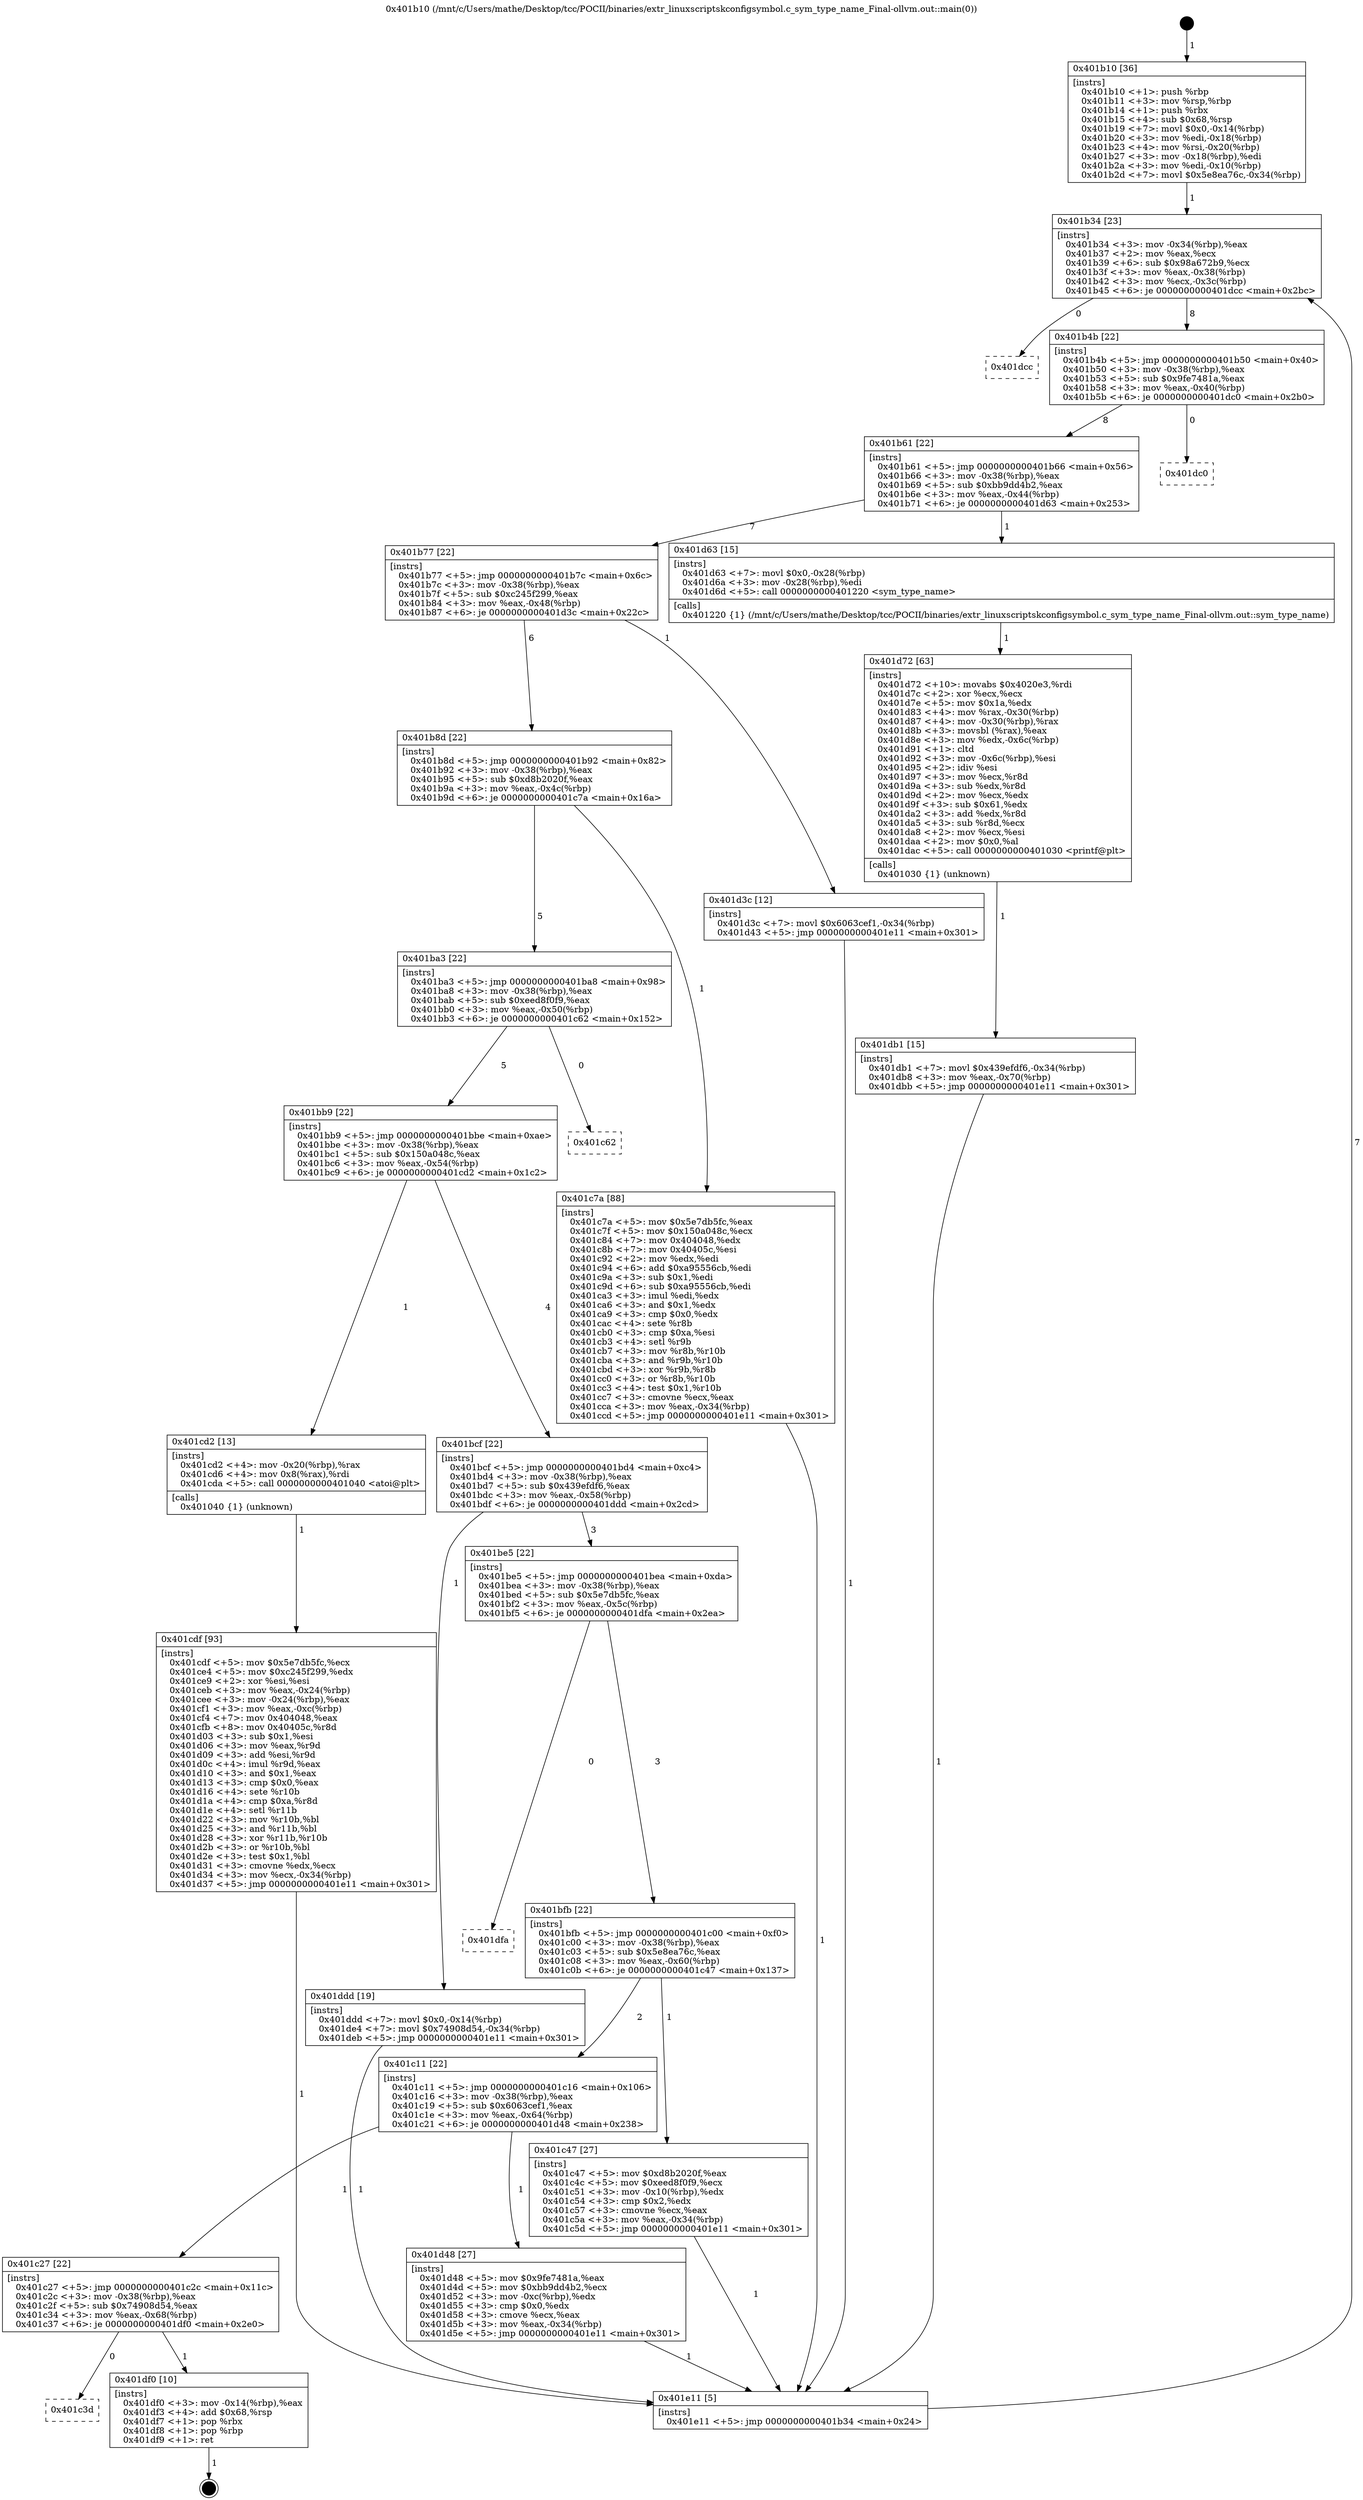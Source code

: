 digraph "0x401b10" {
  label = "0x401b10 (/mnt/c/Users/mathe/Desktop/tcc/POCII/binaries/extr_linuxscriptskconfigsymbol.c_sym_type_name_Final-ollvm.out::main(0))"
  labelloc = "t"
  node[shape=record]

  Entry [label="",width=0.3,height=0.3,shape=circle,fillcolor=black,style=filled]
  "0x401b34" [label="{
     0x401b34 [23]\l
     | [instrs]\l
     &nbsp;&nbsp;0x401b34 \<+3\>: mov -0x34(%rbp),%eax\l
     &nbsp;&nbsp;0x401b37 \<+2\>: mov %eax,%ecx\l
     &nbsp;&nbsp;0x401b39 \<+6\>: sub $0x98a672b9,%ecx\l
     &nbsp;&nbsp;0x401b3f \<+3\>: mov %eax,-0x38(%rbp)\l
     &nbsp;&nbsp;0x401b42 \<+3\>: mov %ecx,-0x3c(%rbp)\l
     &nbsp;&nbsp;0x401b45 \<+6\>: je 0000000000401dcc \<main+0x2bc\>\l
  }"]
  "0x401dcc" [label="{
     0x401dcc\l
  }", style=dashed]
  "0x401b4b" [label="{
     0x401b4b [22]\l
     | [instrs]\l
     &nbsp;&nbsp;0x401b4b \<+5\>: jmp 0000000000401b50 \<main+0x40\>\l
     &nbsp;&nbsp;0x401b50 \<+3\>: mov -0x38(%rbp),%eax\l
     &nbsp;&nbsp;0x401b53 \<+5\>: sub $0x9fe7481a,%eax\l
     &nbsp;&nbsp;0x401b58 \<+3\>: mov %eax,-0x40(%rbp)\l
     &nbsp;&nbsp;0x401b5b \<+6\>: je 0000000000401dc0 \<main+0x2b0\>\l
  }"]
  Exit [label="",width=0.3,height=0.3,shape=circle,fillcolor=black,style=filled,peripheries=2]
  "0x401dc0" [label="{
     0x401dc0\l
  }", style=dashed]
  "0x401b61" [label="{
     0x401b61 [22]\l
     | [instrs]\l
     &nbsp;&nbsp;0x401b61 \<+5\>: jmp 0000000000401b66 \<main+0x56\>\l
     &nbsp;&nbsp;0x401b66 \<+3\>: mov -0x38(%rbp),%eax\l
     &nbsp;&nbsp;0x401b69 \<+5\>: sub $0xbb9dd4b2,%eax\l
     &nbsp;&nbsp;0x401b6e \<+3\>: mov %eax,-0x44(%rbp)\l
     &nbsp;&nbsp;0x401b71 \<+6\>: je 0000000000401d63 \<main+0x253\>\l
  }"]
  "0x401c3d" [label="{
     0x401c3d\l
  }", style=dashed]
  "0x401d63" [label="{
     0x401d63 [15]\l
     | [instrs]\l
     &nbsp;&nbsp;0x401d63 \<+7\>: movl $0x0,-0x28(%rbp)\l
     &nbsp;&nbsp;0x401d6a \<+3\>: mov -0x28(%rbp),%edi\l
     &nbsp;&nbsp;0x401d6d \<+5\>: call 0000000000401220 \<sym_type_name\>\l
     | [calls]\l
     &nbsp;&nbsp;0x401220 \{1\} (/mnt/c/Users/mathe/Desktop/tcc/POCII/binaries/extr_linuxscriptskconfigsymbol.c_sym_type_name_Final-ollvm.out::sym_type_name)\l
  }"]
  "0x401b77" [label="{
     0x401b77 [22]\l
     | [instrs]\l
     &nbsp;&nbsp;0x401b77 \<+5\>: jmp 0000000000401b7c \<main+0x6c\>\l
     &nbsp;&nbsp;0x401b7c \<+3\>: mov -0x38(%rbp),%eax\l
     &nbsp;&nbsp;0x401b7f \<+5\>: sub $0xc245f299,%eax\l
     &nbsp;&nbsp;0x401b84 \<+3\>: mov %eax,-0x48(%rbp)\l
     &nbsp;&nbsp;0x401b87 \<+6\>: je 0000000000401d3c \<main+0x22c\>\l
  }"]
  "0x401df0" [label="{
     0x401df0 [10]\l
     | [instrs]\l
     &nbsp;&nbsp;0x401df0 \<+3\>: mov -0x14(%rbp),%eax\l
     &nbsp;&nbsp;0x401df3 \<+4\>: add $0x68,%rsp\l
     &nbsp;&nbsp;0x401df7 \<+1\>: pop %rbx\l
     &nbsp;&nbsp;0x401df8 \<+1\>: pop %rbp\l
     &nbsp;&nbsp;0x401df9 \<+1\>: ret\l
  }"]
  "0x401d3c" [label="{
     0x401d3c [12]\l
     | [instrs]\l
     &nbsp;&nbsp;0x401d3c \<+7\>: movl $0x6063cef1,-0x34(%rbp)\l
     &nbsp;&nbsp;0x401d43 \<+5\>: jmp 0000000000401e11 \<main+0x301\>\l
  }"]
  "0x401b8d" [label="{
     0x401b8d [22]\l
     | [instrs]\l
     &nbsp;&nbsp;0x401b8d \<+5\>: jmp 0000000000401b92 \<main+0x82\>\l
     &nbsp;&nbsp;0x401b92 \<+3\>: mov -0x38(%rbp),%eax\l
     &nbsp;&nbsp;0x401b95 \<+5\>: sub $0xd8b2020f,%eax\l
     &nbsp;&nbsp;0x401b9a \<+3\>: mov %eax,-0x4c(%rbp)\l
     &nbsp;&nbsp;0x401b9d \<+6\>: je 0000000000401c7a \<main+0x16a\>\l
  }"]
  "0x401db1" [label="{
     0x401db1 [15]\l
     | [instrs]\l
     &nbsp;&nbsp;0x401db1 \<+7\>: movl $0x439efdf6,-0x34(%rbp)\l
     &nbsp;&nbsp;0x401db8 \<+3\>: mov %eax,-0x70(%rbp)\l
     &nbsp;&nbsp;0x401dbb \<+5\>: jmp 0000000000401e11 \<main+0x301\>\l
  }"]
  "0x401c7a" [label="{
     0x401c7a [88]\l
     | [instrs]\l
     &nbsp;&nbsp;0x401c7a \<+5\>: mov $0x5e7db5fc,%eax\l
     &nbsp;&nbsp;0x401c7f \<+5\>: mov $0x150a048c,%ecx\l
     &nbsp;&nbsp;0x401c84 \<+7\>: mov 0x404048,%edx\l
     &nbsp;&nbsp;0x401c8b \<+7\>: mov 0x40405c,%esi\l
     &nbsp;&nbsp;0x401c92 \<+2\>: mov %edx,%edi\l
     &nbsp;&nbsp;0x401c94 \<+6\>: add $0xa95556cb,%edi\l
     &nbsp;&nbsp;0x401c9a \<+3\>: sub $0x1,%edi\l
     &nbsp;&nbsp;0x401c9d \<+6\>: sub $0xa95556cb,%edi\l
     &nbsp;&nbsp;0x401ca3 \<+3\>: imul %edi,%edx\l
     &nbsp;&nbsp;0x401ca6 \<+3\>: and $0x1,%edx\l
     &nbsp;&nbsp;0x401ca9 \<+3\>: cmp $0x0,%edx\l
     &nbsp;&nbsp;0x401cac \<+4\>: sete %r8b\l
     &nbsp;&nbsp;0x401cb0 \<+3\>: cmp $0xa,%esi\l
     &nbsp;&nbsp;0x401cb3 \<+4\>: setl %r9b\l
     &nbsp;&nbsp;0x401cb7 \<+3\>: mov %r8b,%r10b\l
     &nbsp;&nbsp;0x401cba \<+3\>: and %r9b,%r10b\l
     &nbsp;&nbsp;0x401cbd \<+3\>: xor %r9b,%r8b\l
     &nbsp;&nbsp;0x401cc0 \<+3\>: or %r8b,%r10b\l
     &nbsp;&nbsp;0x401cc3 \<+4\>: test $0x1,%r10b\l
     &nbsp;&nbsp;0x401cc7 \<+3\>: cmovne %ecx,%eax\l
     &nbsp;&nbsp;0x401cca \<+3\>: mov %eax,-0x34(%rbp)\l
     &nbsp;&nbsp;0x401ccd \<+5\>: jmp 0000000000401e11 \<main+0x301\>\l
  }"]
  "0x401ba3" [label="{
     0x401ba3 [22]\l
     | [instrs]\l
     &nbsp;&nbsp;0x401ba3 \<+5\>: jmp 0000000000401ba8 \<main+0x98\>\l
     &nbsp;&nbsp;0x401ba8 \<+3\>: mov -0x38(%rbp),%eax\l
     &nbsp;&nbsp;0x401bab \<+5\>: sub $0xeed8f0f9,%eax\l
     &nbsp;&nbsp;0x401bb0 \<+3\>: mov %eax,-0x50(%rbp)\l
     &nbsp;&nbsp;0x401bb3 \<+6\>: je 0000000000401c62 \<main+0x152\>\l
  }"]
  "0x401d72" [label="{
     0x401d72 [63]\l
     | [instrs]\l
     &nbsp;&nbsp;0x401d72 \<+10\>: movabs $0x4020e3,%rdi\l
     &nbsp;&nbsp;0x401d7c \<+2\>: xor %ecx,%ecx\l
     &nbsp;&nbsp;0x401d7e \<+5\>: mov $0x1a,%edx\l
     &nbsp;&nbsp;0x401d83 \<+4\>: mov %rax,-0x30(%rbp)\l
     &nbsp;&nbsp;0x401d87 \<+4\>: mov -0x30(%rbp),%rax\l
     &nbsp;&nbsp;0x401d8b \<+3\>: movsbl (%rax),%eax\l
     &nbsp;&nbsp;0x401d8e \<+3\>: mov %edx,-0x6c(%rbp)\l
     &nbsp;&nbsp;0x401d91 \<+1\>: cltd\l
     &nbsp;&nbsp;0x401d92 \<+3\>: mov -0x6c(%rbp),%esi\l
     &nbsp;&nbsp;0x401d95 \<+2\>: idiv %esi\l
     &nbsp;&nbsp;0x401d97 \<+3\>: mov %ecx,%r8d\l
     &nbsp;&nbsp;0x401d9a \<+3\>: sub %edx,%r8d\l
     &nbsp;&nbsp;0x401d9d \<+2\>: mov %ecx,%edx\l
     &nbsp;&nbsp;0x401d9f \<+3\>: sub $0x61,%edx\l
     &nbsp;&nbsp;0x401da2 \<+3\>: add %edx,%r8d\l
     &nbsp;&nbsp;0x401da5 \<+3\>: sub %r8d,%ecx\l
     &nbsp;&nbsp;0x401da8 \<+2\>: mov %ecx,%esi\l
     &nbsp;&nbsp;0x401daa \<+2\>: mov $0x0,%al\l
     &nbsp;&nbsp;0x401dac \<+5\>: call 0000000000401030 \<printf@plt\>\l
     | [calls]\l
     &nbsp;&nbsp;0x401030 \{1\} (unknown)\l
  }"]
  "0x401c62" [label="{
     0x401c62\l
  }", style=dashed]
  "0x401bb9" [label="{
     0x401bb9 [22]\l
     | [instrs]\l
     &nbsp;&nbsp;0x401bb9 \<+5\>: jmp 0000000000401bbe \<main+0xae\>\l
     &nbsp;&nbsp;0x401bbe \<+3\>: mov -0x38(%rbp),%eax\l
     &nbsp;&nbsp;0x401bc1 \<+5\>: sub $0x150a048c,%eax\l
     &nbsp;&nbsp;0x401bc6 \<+3\>: mov %eax,-0x54(%rbp)\l
     &nbsp;&nbsp;0x401bc9 \<+6\>: je 0000000000401cd2 \<main+0x1c2\>\l
  }"]
  "0x401c27" [label="{
     0x401c27 [22]\l
     | [instrs]\l
     &nbsp;&nbsp;0x401c27 \<+5\>: jmp 0000000000401c2c \<main+0x11c\>\l
     &nbsp;&nbsp;0x401c2c \<+3\>: mov -0x38(%rbp),%eax\l
     &nbsp;&nbsp;0x401c2f \<+5\>: sub $0x74908d54,%eax\l
     &nbsp;&nbsp;0x401c34 \<+3\>: mov %eax,-0x68(%rbp)\l
     &nbsp;&nbsp;0x401c37 \<+6\>: je 0000000000401df0 \<main+0x2e0\>\l
  }"]
  "0x401cd2" [label="{
     0x401cd2 [13]\l
     | [instrs]\l
     &nbsp;&nbsp;0x401cd2 \<+4\>: mov -0x20(%rbp),%rax\l
     &nbsp;&nbsp;0x401cd6 \<+4\>: mov 0x8(%rax),%rdi\l
     &nbsp;&nbsp;0x401cda \<+5\>: call 0000000000401040 \<atoi@plt\>\l
     | [calls]\l
     &nbsp;&nbsp;0x401040 \{1\} (unknown)\l
  }"]
  "0x401bcf" [label="{
     0x401bcf [22]\l
     | [instrs]\l
     &nbsp;&nbsp;0x401bcf \<+5\>: jmp 0000000000401bd4 \<main+0xc4\>\l
     &nbsp;&nbsp;0x401bd4 \<+3\>: mov -0x38(%rbp),%eax\l
     &nbsp;&nbsp;0x401bd7 \<+5\>: sub $0x439efdf6,%eax\l
     &nbsp;&nbsp;0x401bdc \<+3\>: mov %eax,-0x58(%rbp)\l
     &nbsp;&nbsp;0x401bdf \<+6\>: je 0000000000401ddd \<main+0x2cd\>\l
  }"]
  "0x401d48" [label="{
     0x401d48 [27]\l
     | [instrs]\l
     &nbsp;&nbsp;0x401d48 \<+5\>: mov $0x9fe7481a,%eax\l
     &nbsp;&nbsp;0x401d4d \<+5\>: mov $0xbb9dd4b2,%ecx\l
     &nbsp;&nbsp;0x401d52 \<+3\>: mov -0xc(%rbp),%edx\l
     &nbsp;&nbsp;0x401d55 \<+3\>: cmp $0x0,%edx\l
     &nbsp;&nbsp;0x401d58 \<+3\>: cmove %ecx,%eax\l
     &nbsp;&nbsp;0x401d5b \<+3\>: mov %eax,-0x34(%rbp)\l
     &nbsp;&nbsp;0x401d5e \<+5\>: jmp 0000000000401e11 \<main+0x301\>\l
  }"]
  "0x401ddd" [label="{
     0x401ddd [19]\l
     | [instrs]\l
     &nbsp;&nbsp;0x401ddd \<+7\>: movl $0x0,-0x14(%rbp)\l
     &nbsp;&nbsp;0x401de4 \<+7\>: movl $0x74908d54,-0x34(%rbp)\l
     &nbsp;&nbsp;0x401deb \<+5\>: jmp 0000000000401e11 \<main+0x301\>\l
  }"]
  "0x401be5" [label="{
     0x401be5 [22]\l
     | [instrs]\l
     &nbsp;&nbsp;0x401be5 \<+5\>: jmp 0000000000401bea \<main+0xda\>\l
     &nbsp;&nbsp;0x401bea \<+3\>: mov -0x38(%rbp),%eax\l
     &nbsp;&nbsp;0x401bed \<+5\>: sub $0x5e7db5fc,%eax\l
     &nbsp;&nbsp;0x401bf2 \<+3\>: mov %eax,-0x5c(%rbp)\l
     &nbsp;&nbsp;0x401bf5 \<+6\>: je 0000000000401dfa \<main+0x2ea\>\l
  }"]
  "0x401cdf" [label="{
     0x401cdf [93]\l
     | [instrs]\l
     &nbsp;&nbsp;0x401cdf \<+5\>: mov $0x5e7db5fc,%ecx\l
     &nbsp;&nbsp;0x401ce4 \<+5\>: mov $0xc245f299,%edx\l
     &nbsp;&nbsp;0x401ce9 \<+2\>: xor %esi,%esi\l
     &nbsp;&nbsp;0x401ceb \<+3\>: mov %eax,-0x24(%rbp)\l
     &nbsp;&nbsp;0x401cee \<+3\>: mov -0x24(%rbp),%eax\l
     &nbsp;&nbsp;0x401cf1 \<+3\>: mov %eax,-0xc(%rbp)\l
     &nbsp;&nbsp;0x401cf4 \<+7\>: mov 0x404048,%eax\l
     &nbsp;&nbsp;0x401cfb \<+8\>: mov 0x40405c,%r8d\l
     &nbsp;&nbsp;0x401d03 \<+3\>: sub $0x1,%esi\l
     &nbsp;&nbsp;0x401d06 \<+3\>: mov %eax,%r9d\l
     &nbsp;&nbsp;0x401d09 \<+3\>: add %esi,%r9d\l
     &nbsp;&nbsp;0x401d0c \<+4\>: imul %r9d,%eax\l
     &nbsp;&nbsp;0x401d10 \<+3\>: and $0x1,%eax\l
     &nbsp;&nbsp;0x401d13 \<+3\>: cmp $0x0,%eax\l
     &nbsp;&nbsp;0x401d16 \<+4\>: sete %r10b\l
     &nbsp;&nbsp;0x401d1a \<+4\>: cmp $0xa,%r8d\l
     &nbsp;&nbsp;0x401d1e \<+4\>: setl %r11b\l
     &nbsp;&nbsp;0x401d22 \<+3\>: mov %r10b,%bl\l
     &nbsp;&nbsp;0x401d25 \<+3\>: and %r11b,%bl\l
     &nbsp;&nbsp;0x401d28 \<+3\>: xor %r11b,%r10b\l
     &nbsp;&nbsp;0x401d2b \<+3\>: or %r10b,%bl\l
     &nbsp;&nbsp;0x401d2e \<+3\>: test $0x1,%bl\l
     &nbsp;&nbsp;0x401d31 \<+3\>: cmovne %edx,%ecx\l
     &nbsp;&nbsp;0x401d34 \<+3\>: mov %ecx,-0x34(%rbp)\l
     &nbsp;&nbsp;0x401d37 \<+5\>: jmp 0000000000401e11 \<main+0x301\>\l
  }"]
  "0x401dfa" [label="{
     0x401dfa\l
  }", style=dashed]
  "0x401bfb" [label="{
     0x401bfb [22]\l
     | [instrs]\l
     &nbsp;&nbsp;0x401bfb \<+5\>: jmp 0000000000401c00 \<main+0xf0\>\l
     &nbsp;&nbsp;0x401c00 \<+3\>: mov -0x38(%rbp),%eax\l
     &nbsp;&nbsp;0x401c03 \<+5\>: sub $0x5e8ea76c,%eax\l
     &nbsp;&nbsp;0x401c08 \<+3\>: mov %eax,-0x60(%rbp)\l
     &nbsp;&nbsp;0x401c0b \<+6\>: je 0000000000401c47 \<main+0x137\>\l
  }"]
  "0x401b10" [label="{
     0x401b10 [36]\l
     | [instrs]\l
     &nbsp;&nbsp;0x401b10 \<+1\>: push %rbp\l
     &nbsp;&nbsp;0x401b11 \<+3\>: mov %rsp,%rbp\l
     &nbsp;&nbsp;0x401b14 \<+1\>: push %rbx\l
     &nbsp;&nbsp;0x401b15 \<+4\>: sub $0x68,%rsp\l
     &nbsp;&nbsp;0x401b19 \<+7\>: movl $0x0,-0x14(%rbp)\l
     &nbsp;&nbsp;0x401b20 \<+3\>: mov %edi,-0x18(%rbp)\l
     &nbsp;&nbsp;0x401b23 \<+4\>: mov %rsi,-0x20(%rbp)\l
     &nbsp;&nbsp;0x401b27 \<+3\>: mov -0x18(%rbp),%edi\l
     &nbsp;&nbsp;0x401b2a \<+3\>: mov %edi,-0x10(%rbp)\l
     &nbsp;&nbsp;0x401b2d \<+7\>: movl $0x5e8ea76c,-0x34(%rbp)\l
  }"]
  "0x401c47" [label="{
     0x401c47 [27]\l
     | [instrs]\l
     &nbsp;&nbsp;0x401c47 \<+5\>: mov $0xd8b2020f,%eax\l
     &nbsp;&nbsp;0x401c4c \<+5\>: mov $0xeed8f0f9,%ecx\l
     &nbsp;&nbsp;0x401c51 \<+3\>: mov -0x10(%rbp),%edx\l
     &nbsp;&nbsp;0x401c54 \<+3\>: cmp $0x2,%edx\l
     &nbsp;&nbsp;0x401c57 \<+3\>: cmovne %ecx,%eax\l
     &nbsp;&nbsp;0x401c5a \<+3\>: mov %eax,-0x34(%rbp)\l
     &nbsp;&nbsp;0x401c5d \<+5\>: jmp 0000000000401e11 \<main+0x301\>\l
  }"]
  "0x401c11" [label="{
     0x401c11 [22]\l
     | [instrs]\l
     &nbsp;&nbsp;0x401c11 \<+5\>: jmp 0000000000401c16 \<main+0x106\>\l
     &nbsp;&nbsp;0x401c16 \<+3\>: mov -0x38(%rbp),%eax\l
     &nbsp;&nbsp;0x401c19 \<+5\>: sub $0x6063cef1,%eax\l
     &nbsp;&nbsp;0x401c1e \<+3\>: mov %eax,-0x64(%rbp)\l
     &nbsp;&nbsp;0x401c21 \<+6\>: je 0000000000401d48 \<main+0x238\>\l
  }"]
  "0x401e11" [label="{
     0x401e11 [5]\l
     | [instrs]\l
     &nbsp;&nbsp;0x401e11 \<+5\>: jmp 0000000000401b34 \<main+0x24\>\l
  }"]
  Entry -> "0x401b10" [label=" 1"]
  "0x401b34" -> "0x401dcc" [label=" 0"]
  "0x401b34" -> "0x401b4b" [label=" 8"]
  "0x401df0" -> Exit [label=" 1"]
  "0x401b4b" -> "0x401dc0" [label=" 0"]
  "0x401b4b" -> "0x401b61" [label=" 8"]
  "0x401c27" -> "0x401c3d" [label=" 0"]
  "0x401b61" -> "0x401d63" [label=" 1"]
  "0x401b61" -> "0x401b77" [label=" 7"]
  "0x401c27" -> "0x401df0" [label=" 1"]
  "0x401b77" -> "0x401d3c" [label=" 1"]
  "0x401b77" -> "0x401b8d" [label=" 6"]
  "0x401ddd" -> "0x401e11" [label=" 1"]
  "0x401b8d" -> "0x401c7a" [label=" 1"]
  "0x401b8d" -> "0x401ba3" [label=" 5"]
  "0x401db1" -> "0x401e11" [label=" 1"]
  "0x401ba3" -> "0x401c62" [label=" 0"]
  "0x401ba3" -> "0x401bb9" [label=" 5"]
  "0x401d72" -> "0x401db1" [label=" 1"]
  "0x401bb9" -> "0x401cd2" [label=" 1"]
  "0x401bb9" -> "0x401bcf" [label=" 4"]
  "0x401d63" -> "0x401d72" [label=" 1"]
  "0x401bcf" -> "0x401ddd" [label=" 1"]
  "0x401bcf" -> "0x401be5" [label=" 3"]
  "0x401d48" -> "0x401e11" [label=" 1"]
  "0x401be5" -> "0x401dfa" [label=" 0"]
  "0x401be5" -> "0x401bfb" [label=" 3"]
  "0x401c11" -> "0x401d48" [label=" 1"]
  "0x401bfb" -> "0x401c47" [label=" 1"]
  "0x401bfb" -> "0x401c11" [label=" 2"]
  "0x401c47" -> "0x401e11" [label=" 1"]
  "0x401b10" -> "0x401b34" [label=" 1"]
  "0x401e11" -> "0x401b34" [label=" 7"]
  "0x401c7a" -> "0x401e11" [label=" 1"]
  "0x401cd2" -> "0x401cdf" [label=" 1"]
  "0x401cdf" -> "0x401e11" [label=" 1"]
  "0x401d3c" -> "0x401e11" [label=" 1"]
  "0x401c11" -> "0x401c27" [label=" 1"]
}
